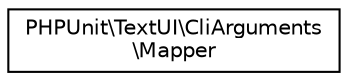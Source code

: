 digraph "Graphical Class Hierarchy"
{
  edge [fontname="Helvetica",fontsize="10",labelfontname="Helvetica",labelfontsize="10"];
  node [fontname="Helvetica",fontsize="10",shape=record];
  rankdir="LR";
  Node0 [label="PHPUnit\\TextUI\\CliArguments\l\\Mapper",height=0.2,width=0.4,color="black", fillcolor="white", style="filled",URL="$classPHPUnit_1_1TextUI_1_1CliArguments_1_1Mapper.html"];
}
